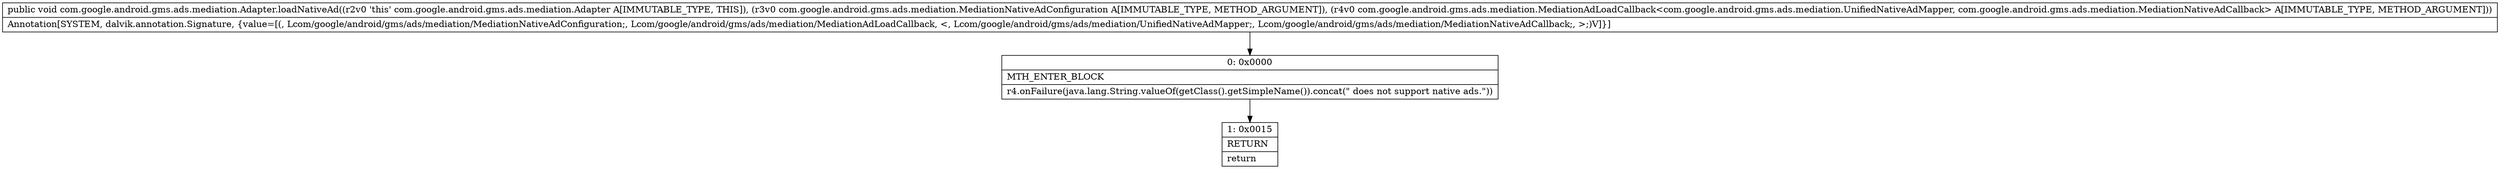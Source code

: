 digraph "CFG forcom.google.android.gms.ads.mediation.Adapter.loadNativeAd(Lcom\/google\/android\/gms\/ads\/mediation\/MediationNativeAdConfiguration;Lcom\/google\/android\/gms\/ads\/mediation\/MediationAdLoadCallback;)V" {
Node_0 [shape=record,label="{0\:\ 0x0000|MTH_ENTER_BLOCK\l|r4.onFailure(java.lang.String.valueOf(getClass().getSimpleName()).concat(\" does not support native ads.\"))\l}"];
Node_1 [shape=record,label="{1\:\ 0x0015|RETURN\l|return\l}"];
MethodNode[shape=record,label="{public void com.google.android.gms.ads.mediation.Adapter.loadNativeAd((r2v0 'this' com.google.android.gms.ads.mediation.Adapter A[IMMUTABLE_TYPE, THIS]), (r3v0 com.google.android.gms.ads.mediation.MediationNativeAdConfiguration A[IMMUTABLE_TYPE, METHOD_ARGUMENT]), (r4v0 com.google.android.gms.ads.mediation.MediationAdLoadCallback\<com.google.android.gms.ads.mediation.UnifiedNativeAdMapper, com.google.android.gms.ads.mediation.MediationNativeAdCallback\> A[IMMUTABLE_TYPE, METHOD_ARGUMENT]))  | Annotation[SYSTEM, dalvik.annotation.Signature, \{value=[(, Lcom\/google\/android\/gms\/ads\/mediation\/MediationNativeAdConfiguration;, Lcom\/google\/android\/gms\/ads\/mediation\/MediationAdLoadCallback, \<, Lcom\/google\/android\/gms\/ads\/mediation\/UnifiedNativeAdMapper;, Lcom\/google\/android\/gms\/ads\/mediation\/MediationNativeAdCallback;, \>;)V]\}]\l}"];
MethodNode -> Node_0;
Node_0 -> Node_1;
}

